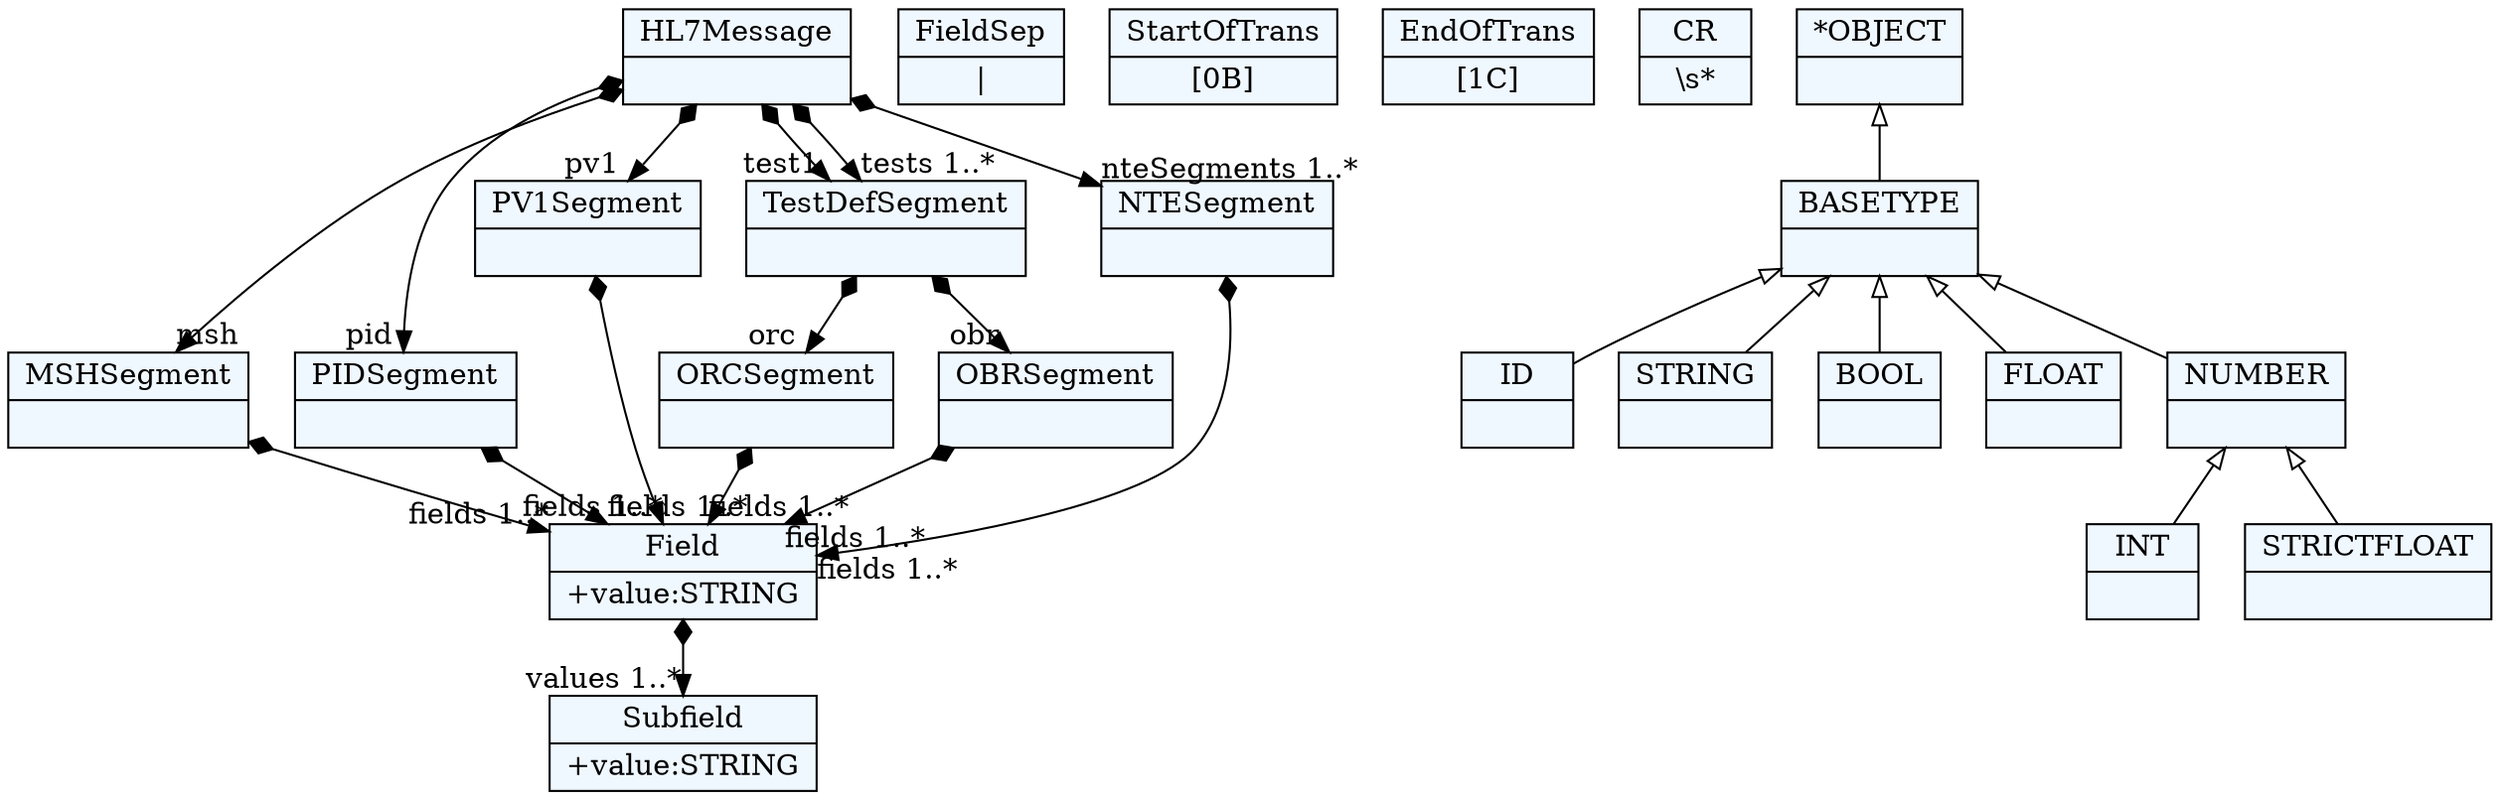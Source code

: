 
    digraph textX {
    fontname = "Bitstream Vera Sans"
    fontsize = 8
    node[
        shape=record,
        style=filled,
        fillcolor=aliceblue
    ]
    nodesep = 0.3
    edge[dir=black,arrowtail=empty]


2269703409112[ label="{HL7Message|}"]

2269703427048[ label="{MSHSegment|}"]

2269703430824[ label="{PIDSegment|}"]

2269703434600[ label="{PV1Segment|}"]

2269703437432[ label="{TestDefSegment|}"]

2269703439320[ label="{ORCSegment|}"]

2269703443096[ label="{OBRSegment|}"]

2269703448760[ label="{NTESegment|}"]

2269703444984[ label="{Field|+value:STRING\l}"]

2269703449704[ label="{Subfield|+value:STRING\l}"]

2269703456312[ label="{FieldSep|\|}"]

2269703454424[ label="{StartOfTrans|[0B]}"]

2269703808840[ label="{EndOfTrans|[1C]}"]

2269703797512[ label="{CR|\\s*}"]

2269703411000[ label="{ID|}"]

2269703410056[ label="{STRING|}"]

2269703416664[ label="{BOOL|}"]

2269703423272[ label="{INT|}"]

2269703425160[ label="{FLOAT|}"]

2269703426104[ label="{STRICTFLOAT|}"]

2269703444040[ label="{NUMBER|}"]

2269703432712[ label="{BASETYPE|}"]

2269703442152[ label="{*OBJECT|}"]



2269703409112 -> 2269703427048[arrowtail=diamond, dir=both, headlabel="msh "]
2269703409112 -> 2269703430824[arrowtail=diamond, dir=both, headlabel="pid "]
2269703409112 -> 2269703434600[arrowtail=diamond, dir=both, headlabel="pv1 "]
2269703409112 -> 2269703437432[arrowtail=diamond, dir=both, headlabel="test1 "]
2269703409112 -> 2269703448760[arrowtail=diamond, dir=both, headlabel="nteSegments 1..*"]
2269703409112 -> 2269703437432[arrowtail=diamond, dir=both, headlabel="tests 1..*"]
2269703427048 -> 2269703444984[arrowtail=diamond, dir=both, headlabel="fields 1..*"]
2269703430824 -> 2269703444984[arrowtail=diamond, dir=both, headlabel="fields 1..*"]
2269703434600 -> 2269703444984[arrowtail=diamond, dir=both, headlabel="fields 1..*"]
2269703437432 -> 2269703439320[arrowtail=diamond, dir=both, headlabel="orc "]
2269703437432 -> 2269703443096[arrowtail=diamond, dir=both, headlabel="obr "]
2269703439320 -> 2269703444984[arrowtail=diamond, dir=both, headlabel="fields 1..*"]
2269703443096 -> 2269703444984[arrowtail=diamond, dir=both, headlabel="fields 1..*"]
2269703448760 -> 2269703444984[arrowtail=diamond, dir=both, headlabel="fields 1..*"]
2269703444984 -> 2269703449704[arrowtail=diamond, dir=both, headlabel="values 1..*"]
2269703444040 -> 2269703426104 [dir=back]
2269703444040 -> 2269703423272 [dir=back]
2269703432712 -> 2269703444040 [dir=back]
2269703432712 -> 2269703425160 [dir=back]
2269703432712 -> 2269703416664 [dir=back]
2269703432712 -> 2269703411000 [dir=back]
2269703432712 -> 2269703410056 [dir=back]
2269703442152 -> 2269703432712 [dir=back]

}
